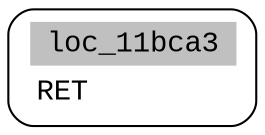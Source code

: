 digraph asm_graph {
1941 [
shape="Mrecord" fontname="Courier New"label =<<table border="0" cellborder="0" cellpadding="3"><tr><td align="center" colspan="2" bgcolor="grey">loc_11bca3</td></tr><tr><td align="left">RET        </td></tr></table>> ];
}